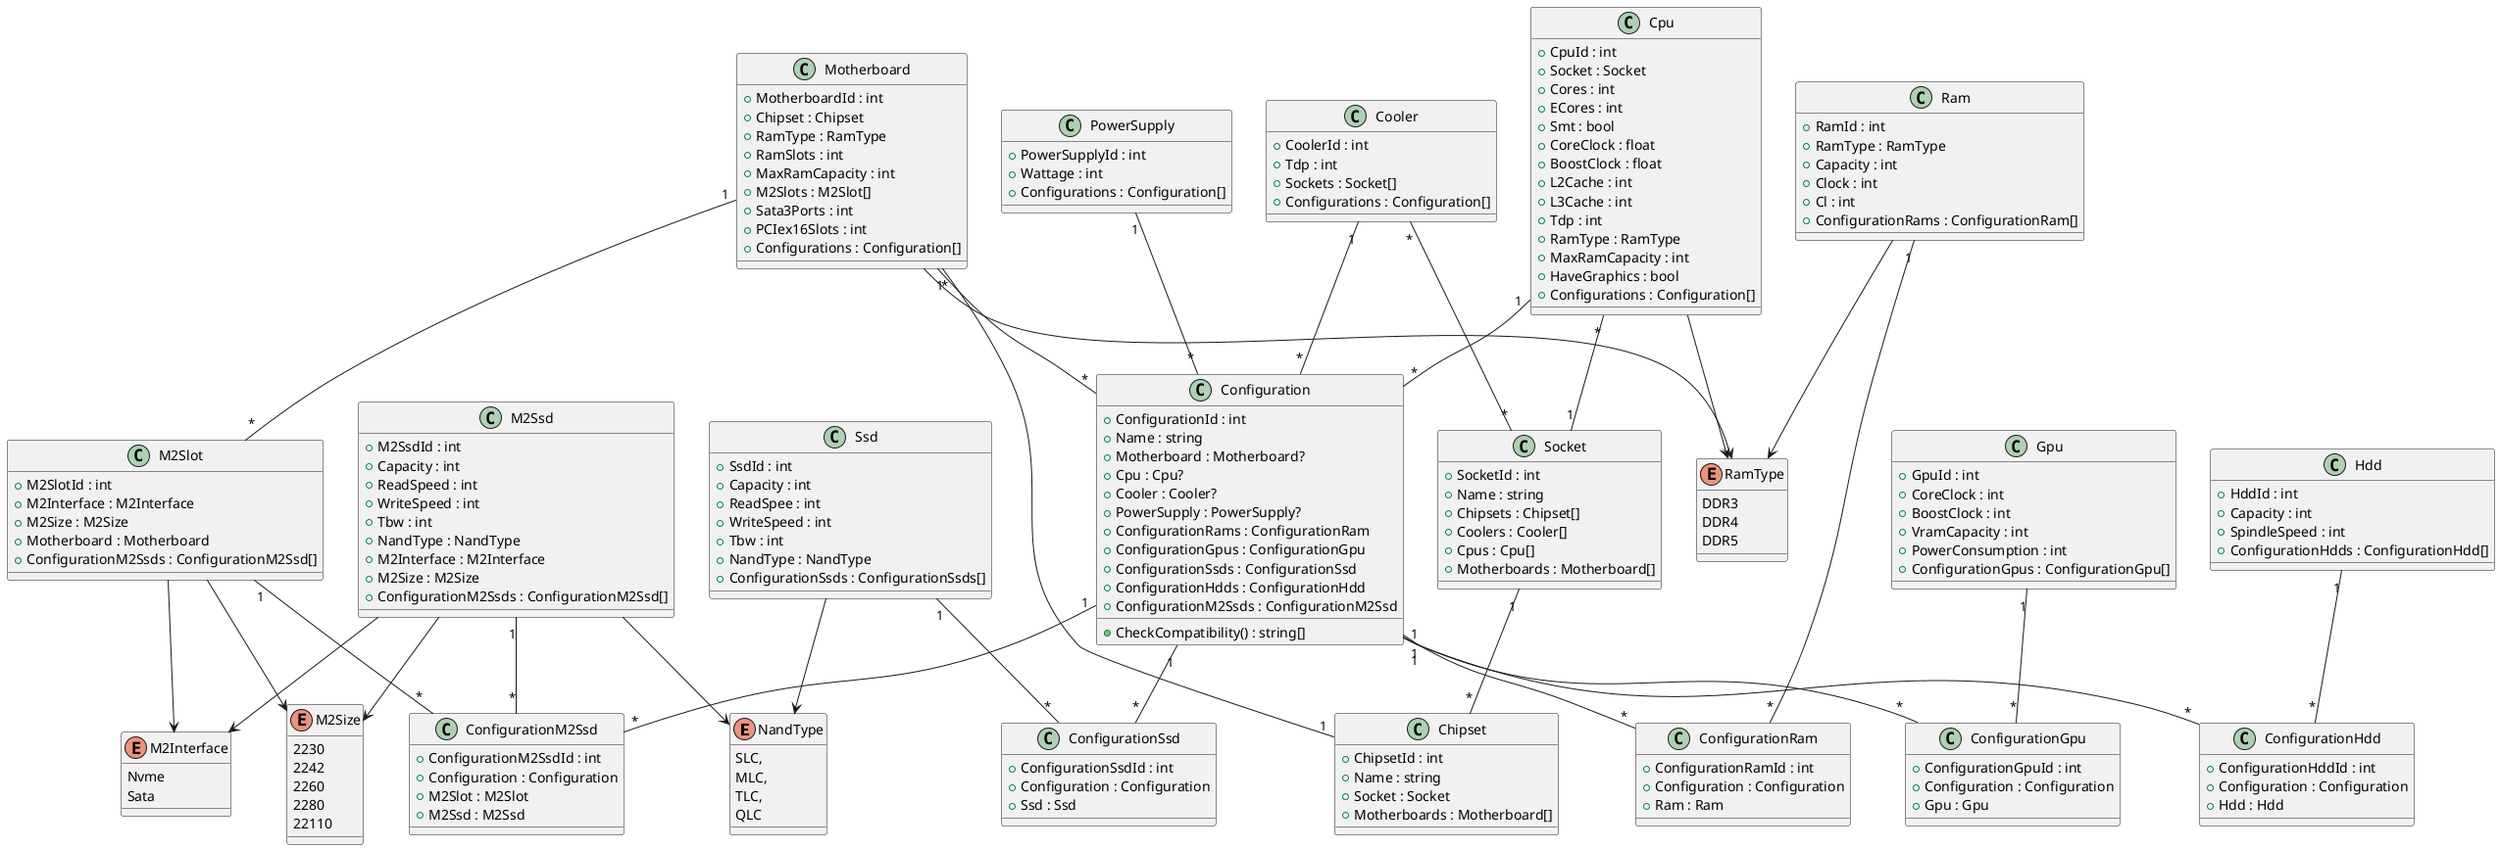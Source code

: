 @startuml Class diagram

remove Component

abstract class Component{
    + Model : string
}

enum NandType
{
    SLC,
    MLC,
    TLC,
    QLC
}

enum RamType{
    DDR3
    DDR4
    DDR5
}

enum M2Size
{
    2230
    2242
    2260
    2280
    22110
}

enum M2Interface
{
    Nvme
    Sata
}

Motherboard --> RamType
Motherboard --|> Component
Motherboard "*" -- "1" Chipset
Motherboard "1" -- "*" M2Slot
Motherboard "1" -- "*" Configuration
class Motherboard{
    + MotherboardId : int
    + Chipset : Chipset
    + RamType : RamType
    + RamSlots : int
    + MaxRamCapacity : int
    + M2Slots : M2Slot[]
    + Sata3Ports : int
    + PCIex16Slots : int
    + Configurations : Configuration[]
}


M2Slot --> M2Interface
M2Slot --> M2Size
M2Slot "1" -- "*" ConfigurationM2Ssd
class M2Slot{
    + M2SlotId : int
    + M2Interface : M2Interface
    + M2Size : M2Size
    + Motherboard : Motherboard
    + ConfigurationM2Ssds : ConfigurationM2Ssd[]
}

Socket "1" -- "*" Chipset
class Socket{
    + SocketId : int
    + Name : string
    + Chipsets : Chipset[]
    + Coolers : Cooler[]
    + Cpus : Cpu[]
    + Motherboards : Motherboard[]
}

class Chipset{
    + ChipsetId : int
    + Name : string
    + Socket : Socket
    + Motherboards : Motherboard[]
}

Cpu --|> Component
Cpu --> RamType
Cpu "*" -- "1" Socket
Cpu "1" -- "*" Configuration
class Cpu{
    + CpuId : int
    + Socket : Socket
    + Cores : int
    + ECores : int
    + Smt : bool
    + CoreClock : float
    + BoostClock : float
    + L2Cache : int
    + L3Cache : int
    + Tdp : int
    + RamType : RamType
    + MaxRamCapacity : int
    + HaveGraphics : bool
    + Configurations : Configuration[]
}

Cooler --|> Component
Cooler "*" -- "*" Socket
Cooler "1" -- "*" Configuration
class Cooler{
    + CoolerId : int
    + Tdp : int
    + Sockets : Socket[]
    + Configurations : Configuration[]
}

Ram --|> Component
Ram --> RamType
Ram "1" -- "*" ConfigurationRam
class Ram{
    + RamId : int
    + RamType : RamType
    + Capacity : int
    + Clock : int
    + Cl : int
    + ConfigurationRams : ConfigurationRam[]
}

Gpu --|> Component
Gpu "1" -- "*" ConfigurationGpu
class Gpu{
    + GpuId : int
    + CoreClock : int
    + BoostClock : int
    + VramCapacity : int
    + PowerConsumption : int
    + ConfigurationGpus : ConfigurationGpu[]
}

Ssd --|> Component
Ssd "1" -- "*" ConfigurationSsd
Ssd --> NandType
class Ssd{
    + SsdId : int
    + Capacity : int
    + ReadSpee : int
    + WriteSpeed : int
    + Tbw : int
    + NandType : NandType
    + ConfigurationSsds : ConfigurationSsds[]
}

Hdd --|> Component
Hdd "1" -- "*" ConfigurationHdd
class Hdd{
    + HddId : int
    + Capacity : int
    + SpindleSpeed : int
    + ConfigurationHdds : ConfigurationHdd[]
}

M2Ssd --|> Component
M2Ssd "1" -- "*" ConfigurationM2Ssd
M2Ssd --> NandType
M2Ssd --> M2Interface
M2Ssd --> M2Size
class M2Ssd{
    + M2SsdId : int
    + Capacity : int
    + ReadSpeed : int
    + WriteSpeed : int
    + Tbw : int
    + NandType : NandType
    + M2Interface : M2Interface
    + M2Size : M2Size
    + ConfigurationM2Ssds : ConfigurationM2Ssd[]
}

PowerSupply "1" -- "*" Configuration
class PowerSupply{
    + PowerSupplyId : int
    + Wattage : int
    + Configurations : Configuration[]
}

Configuration "1" -- "*" ConfigurationRam
Configuration "1" -- "*" ConfigurationGpu
Configuration "1" -- "*" ConfigurationSsd
Configuration "1" -- "*" ConfigurationHdd
Configuration "1" -- "*" ConfigurationM2Ssd
class Configuration{
    + ConfigurationId : int
    + Name : string
    + Motherboard : Motherboard?
    + Cpu : Cpu?
    + Cooler : Cooler?
    + PowerSupply : PowerSupply?
    + ConfigurationRams : ConfigurationRam
    + ConfigurationGpus : ConfigurationGpu
    + ConfigurationSsds : ConfigurationSsd
    + ConfigurationHdds : ConfigurationHdd
    + ConfigurationM2Ssds : ConfigurationM2Ssd

    + CheckCompatibility() : string[]
}

class ConfigurationRam{
    + ConfigurationRamId : int
    + Configuration : Configuration
    + Ram : Ram
}

class ConfigurationGpu{
    + ConfigurationGpuId : int
    + Configuration : Configuration
    + Gpu : Gpu
}

class ConfigurationSsd{
    + ConfigurationSsdId : int
    + Configuration : Configuration
    + Ssd : Ssd
}

class ConfigurationHdd{
    + ConfigurationHddId : int
    + Configuration : Configuration
    + Hdd : Hdd
}

class ConfigurationM2Ssd{
    + ConfigurationM2SsdId : int
    + Configuration : Configuration
    + M2Slot : M2Slot
    + M2Ssd : M2Ssd
}

@enduml